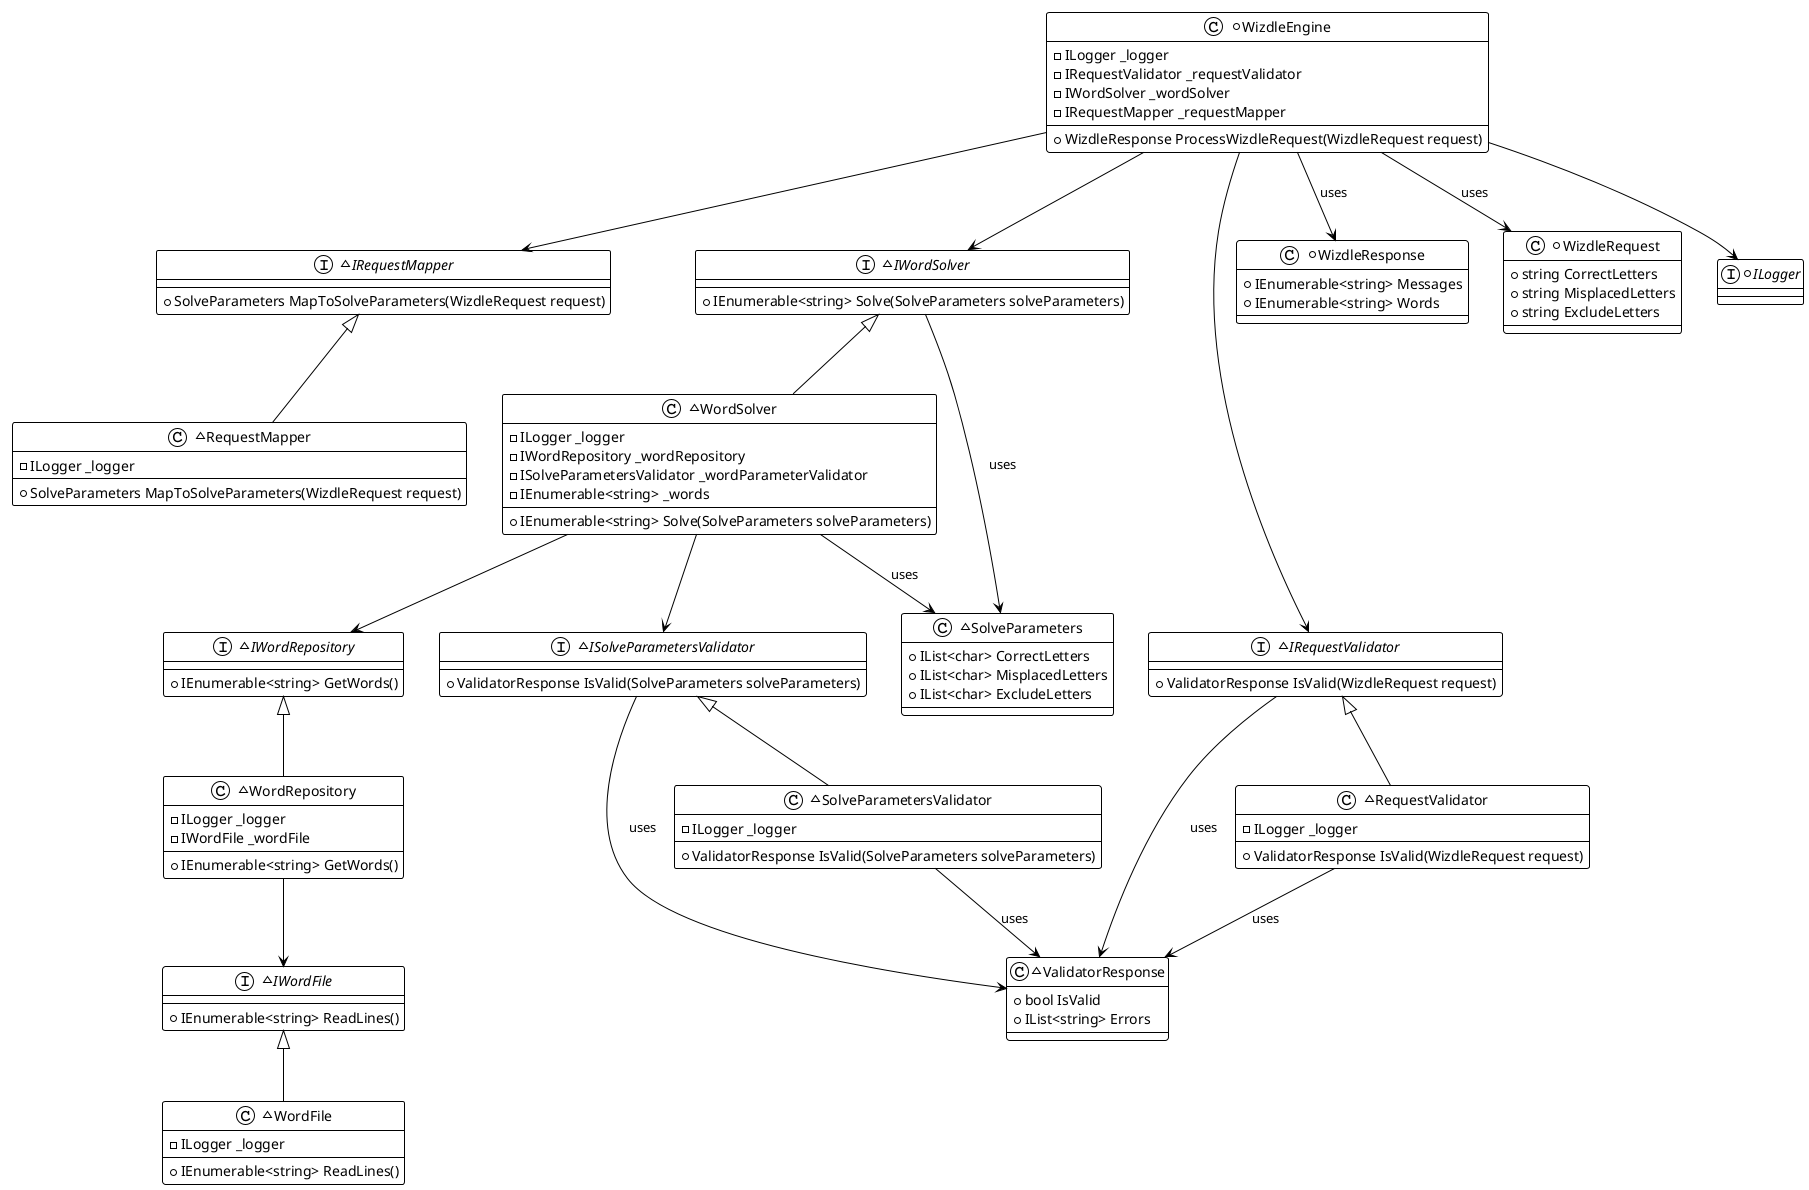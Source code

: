@startuml
!theme plain

~interface IWordFile {
    +IEnumerable<string> ReadLines()
}

~class WordFile {
    -ILogger _logger
    +IEnumerable<string> ReadLines()
}

IWordFile <|-- WordFile

~interface IRequestMapper {
    +SolveParameters MapToSolveParameters(WizdleRequest request)
}

~class RequestMapper {
    -ILogger _logger
    +SolveParameters MapToSolveParameters(WizdleRequest request)
}

IRequestMapper <|-- RequestMapper

~interface IWordRepository {
    +IEnumerable<string> GetWords()
}

~class WordRepository {
    -ILogger _logger
    -IWordFile _wordFile
    +IEnumerable<string> GetWords()
}

IWordRepository <|-- WordRepository
WordRepository --> IWordFile

~interface IWordSolver {
    +IEnumerable<string> Solve(SolveParameters solveParameters)
}

~class WordSolver {
    -ILogger _logger
    -IWordRepository _wordRepository
    -ISolveParametersValidator _wordParameterValidator
    -IEnumerable<string> _words
    +IEnumerable<string> Solve(SolveParameters solveParameters)
}

~class SolveParameters {
    +IList<char> CorrectLetters
    +IList<char> MisplacedLetters
    +IList<char> ExcludeLetters
}

IWordSolver <|-- WordSolver
IWordSolver --> SolveParameters : uses
WordSolver --> SolveParameters : uses
WordSolver --> IWordRepository
WordSolver --> ISolveParametersValidator

~interface ISolveParametersValidator {
    +ValidatorResponse IsValid(SolveParameters solveParameters)
}

~class SolveParametersValidator {
    -ILogger _logger
    +ValidatorResponse IsValid(SolveParameters solveParameters)
}

ISolveParametersValidator <|-- SolveParametersValidator

~interface IRequestValidator {
    +ValidatorResponse IsValid(WizdleRequest request)
}

~class RequestValidator {
    -ILogger _logger
    +ValidatorResponse IsValid(WizdleRequest request)
}

IRequestValidator <|-- RequestValidator

~class ValidatorResponse {
    +bool IsValid
    +IList<string> Errors
}

IRequestValidator --> ValidatorResponse : uses
ISolveParametersValidator --> ValidatorResponse : uses
RequestValidator --> ValidatorResponse : uses
SolveParametersValidator --> ValidatorResponse : uses

+class WizdleEngine {
    -ILogger _logger
    -IRequestValidator _requestValidator
    -IWordSolver _wordSolver
    -IRequestMapper _requestMapper
    +WizdleResponse ProcessWizdleRequest(WizdleRequest request)
}

WizdleEngine --> IRequestValidator
WizdleEngine --> IWordSolver
WizdleEngine --> IRequestMapper

+class WizdleResponse {
    +IEnumerable<string> Messages
    +IEnumerable<string> Words
}

+class WizdleRequest {
    +string CorrectLetters
    +string MisplacedLetters
    +string ExcludeLetters
}

WizdleEngine --> WizdleRequest : uses
WizdleEngine --> WizdleResponse : uses

+interface ILogger {
}

WizdleEngine --> ILogger

@enduml

